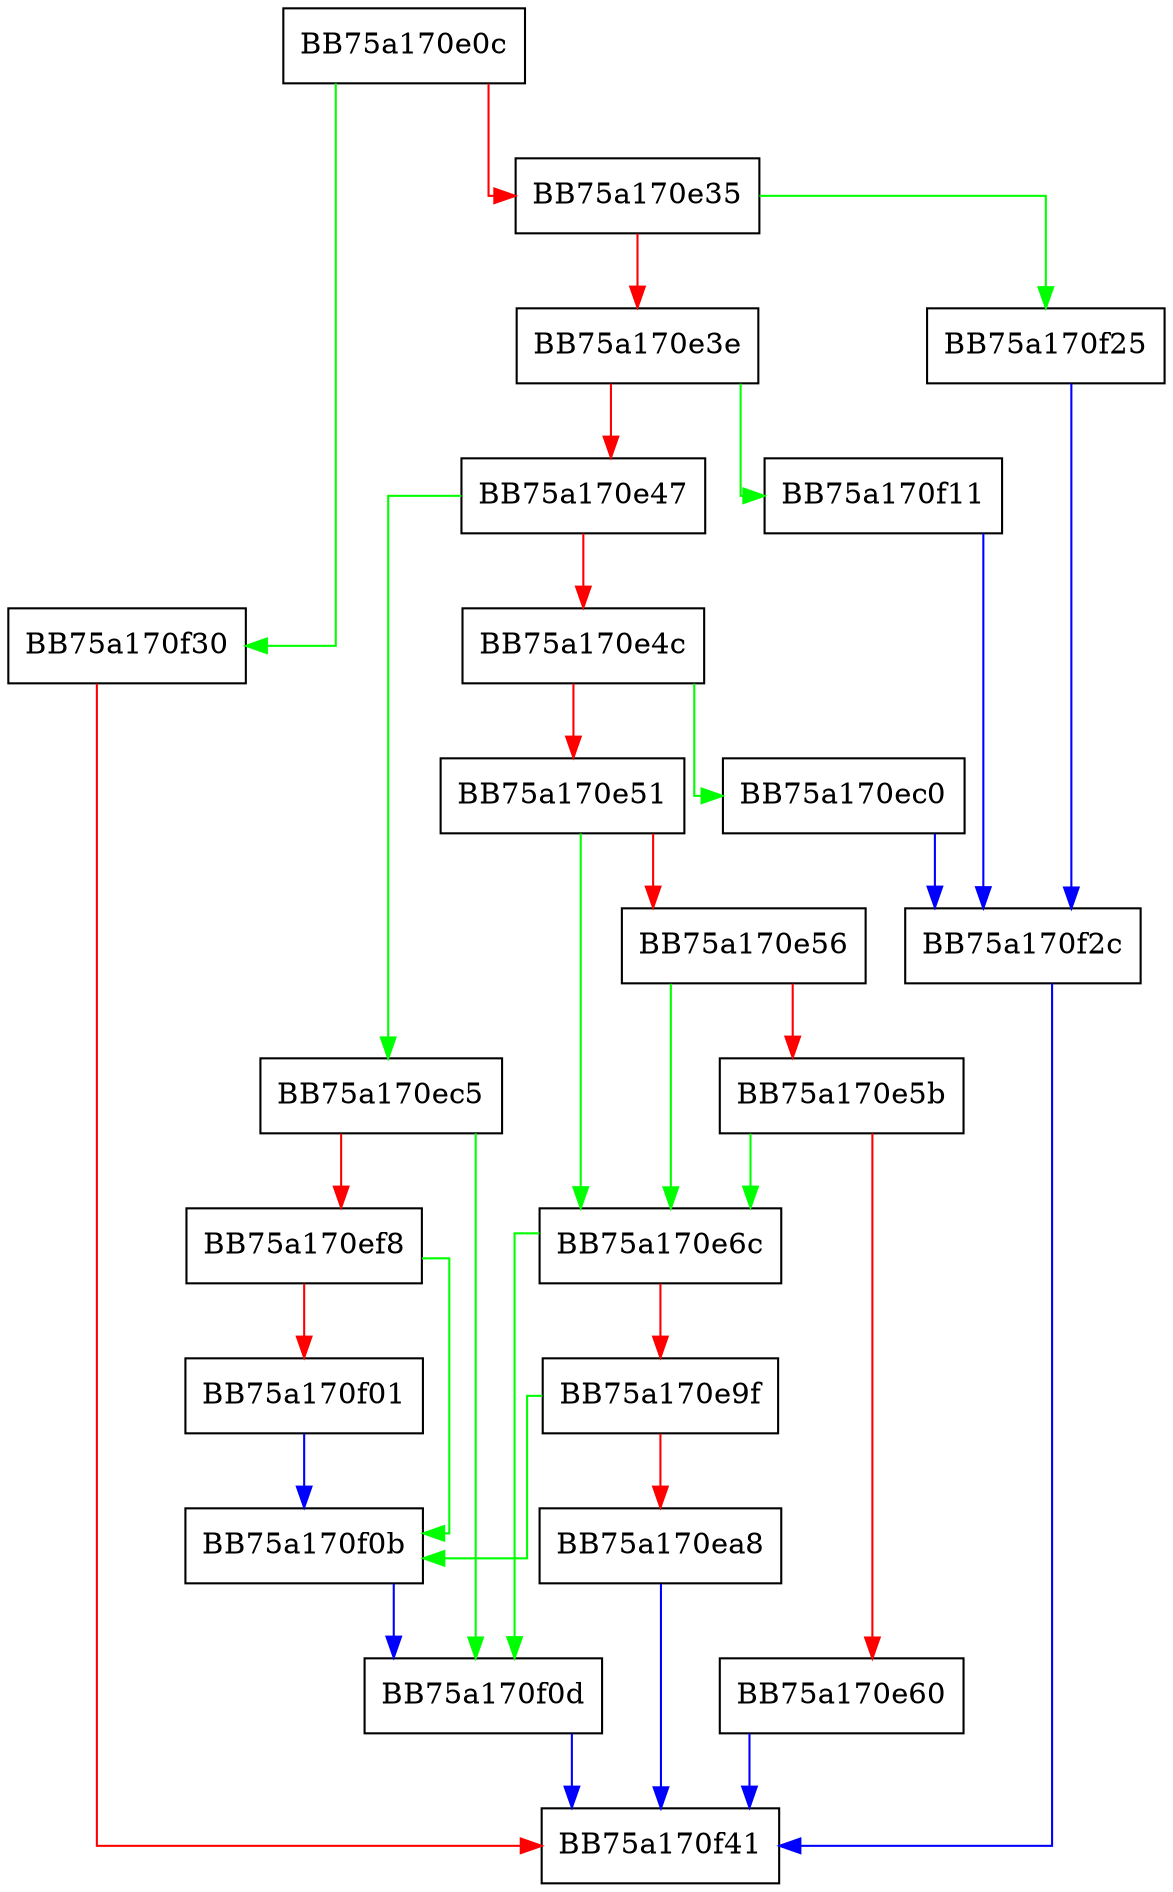 digraph toNumberThrows {
  node [shape="box"];
  graph [splines=ortho];
  BB75a170e0c -> BB75a170f30 [color="green"];
  BB75a170e0c -> BB75a170e35 [color="red"];
  BB75a170e35 -> BB75a170f25 [color="green"];
  BB75a170e35 -> BB75a170e3e [color="red"];
  BB75a170e3e -> BB75a170f11 [color="green"];
  BB75a170e3e -> BB75a170e47 [color="red"];
  BB75a170e47 -> BB75a170ec5 [color="green"];
  BB75a170e47 -> BB75a170e4c [color="red"];
  BB75a170e4c -> BB75a170ec0 [color="green"];
  BB75a170e4c -> BB75a170e51 [color="red"];
  BB75a170e51 -> BB75a170e6c [color="green"];
  BB75a170e51 -> BB75a170e56 [color="red"];
  BB75a170e56 -> BB75a170e6c [color="green"];
  BB75a170e56 -> BB75a170e5b [color="red"];
  BB75a170e5b -> BB75a170e6c [color="green"];
  BB75a170e5b -> BB75a170e60 [color="red"];
  BB75a170e60 -> BB75a170f41 [color="blue"];
  BB75a170e6c -> BB75a170f0d [color="green"];
  BB75a170e6c -> BB75a170e9f [color="red"];
  BB75a170e9f -> BB75a170f0b [color="green"];
  BB75a170e9f -> BB75a170ea8 [color="red"];
  BB75a170ea8 -> BB75a170f41 [color="blue"];
  BB75a170ec0 -> BB75a170f2c [color="blue"];
  BB75a170ec5 -> BB75a170f0d [color="green"];
  BB75a170ec5 -> BB75a170ef8 [color="red"];
  BB75a170ef8 -> BB75a170f0b [color="green"];
  BB75a170ef8 -> BB75a170f01 [color="red"];
  BB75a170f01 -> BB75a170f0b [color="blue"];
  BB75a170f0b -> BB75a170f0d [color="blue"];
  BB75a170f0d -> BB75a170f41 [color="blue"];
  BB75a170f11 -> BB75a170f2c [color="blue"];
  BB75a170f25 -> BB75a170f2c [color="blue"];
  BB75a170f2c -> BB75a170f41 [color="blue"];
  BB75a170f30 -> BB75a170f41 [color="red"];
}